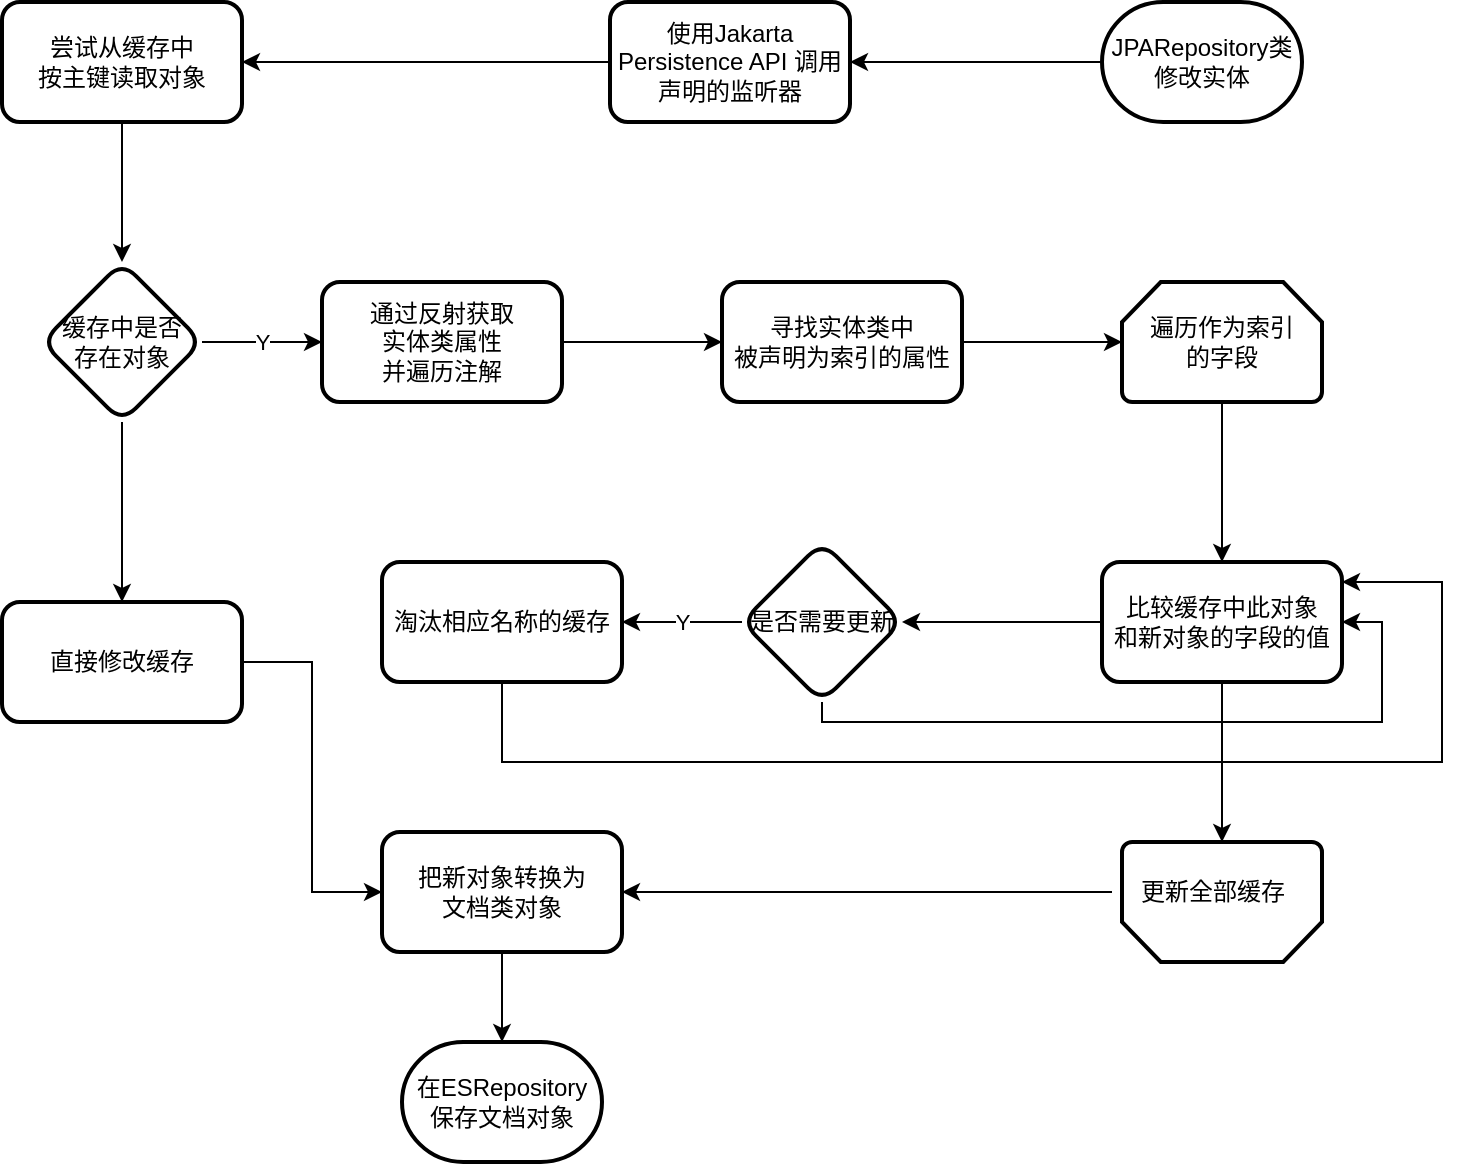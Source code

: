 <mxfile version="24.3.0" type="github">
  <diagram id="C5RBs43oDa-KdzZeNtuy" name="Page-1">
    <mxGraphModel dx="1235" dy="719" grid="1" gridSize="10" guides="1" tooltips="1" connect="1" arrows="1" fold="1" page="1" pageScale="1" pageWidth="827" pageHeight="1169" math="0" shadow="0">
      <root>
        <mxCell id="WIyWlLk6GJQsqaUBKTNV-0" />
        <mxCell id="WIyWlLk6GJQsqaUBKTNV-1" parent="WIyWlLk6GJQsqaUBKTNV-0" />
        <mxCell id="5q6X3M7gHuBflBp6HsSv-2" value="" style="edgeStyle=orthogonalEdgeStyle;rounded=0;orthogonalLoop=1;jettySize=auto;html=1;" edge="1" parent="WIyWlLk6GJQsqaUBKTNV-1" source="5q6X3M7gHuBflBp6HsSv-0" target="5q6X3M7gHuBflBp6HsSv-1">
          <mxGeometry relative="1" as="geometry" />
        </mxCell>
        <mxCell id="5q6X3M7gHuBflBp6HsSv-0" value="JPARepository类&lt;div&gt;修改实体&lt;/div&gt;" style="strokeWidth=2;html=1;shape=mxgraph.flowchart.terminator;whiteSpace=wrap;" vertex="1" parent="WIyWlLk6GJQsqaUBKTNV-1">
          <mxGeometry x="660" y="360" width="100" height="60" as="geometry" />
        </mxCell>
        <mxCell id="5q6X3M7gHuBflBp6HsSv-4" value="" style="edgeStyle=orthogonalEdgeStyle;rounded=0;orthogonalLoop=1;jettySize=auto;html=1;" edge="1" parent="WIyWlLk6GJQsqaUBKTNV-1" source="5q6X3M7gHuBflBp6HsSv-1" target="5q6X3M7gHuBflBp6HsSv-3">
          <mxGeometry relative="1" as="geometry" />
        </mxCell>
        <mxCell id="5q6X3M7gHuBflBp6HsSv-1" value="使用Jakarta Persistence API 调用声明的监听器" style="rounded=1;whiteSpace=wrap;html=1;strokeWidth=2;" vertex="1" parent="WIyWlLk6GJQsqaUBKTNV-1">
          <mxGeometry x="414" y="360" width="120" height="60" as="geometry" />
        </mxCell>
        <mxCell id="5q6X3M7gHuBflBp6HsSv-6" value="" style="edgeStyle=orthogonalEdgeStyle;rounded=0;orthogonalLoop=1;jettySize=auto;html=1;" edge="1" parent="WIyWlLk6GJQsqaUBKTNV-1" source="5q6X3M7gHuBflBp6HsSv-3" target="5q6X3M7gHuBflBp6HsSv-5">
          <mxGeometry relative="1" as="geometry" />
        </mxCell>
        <mxCell id="5q6X3M7gHuBflBp6HsSv-3" value="尝试从缓存中&lt;div&gt;按主键读取对象&lt;/div&gt;" style="rounded=1;whiteSpace=wrap;html=1;strokeWidth=2;" vertex="1" parent="WIyWlLk6GJQsqaUBKTNV-1">
          <mxGeometry x="110" y="360" width="120" height="60" as="geometry" />
        </mxCell>
        <mxCell id="5q6X3M7gHuBflBp6HsSv-8" value="Y" style="edgeStyle=orthogonalEdgeStyle;rounded=0;orthogonalLoop=1;jettySize=auto;html=1;" edge="1" parent="WIyWlLk6GJQsqaUBKTNV-1" source="5q6X3M7gHuBflBp6HsSv-5" target="5q6X3M7gHuBflBp6HsSv-7">
          <mxGeometry relative="1" as="geometry" />
        </mxCell>
        <mxCell id="5q6X3M7gHuBflBp6HsSv-10" value="" style="edgeStyle=orthogonalEdgeStyle;rounded=0;orthogonalLoop=1;jettySize=auto;html=1;" edge="1" parent="WIyWlLk6GJQsqaUBKTNV-1" source="5q6X3M7gHuBflBp6HsSv-5" target="5q6X3M7gHuBflBp6HsSv-9">
          <mxGeometry relative="1" as="geometry" />
        </mxCell>
        <mxCell id="5q6X3M7gHuBflBp6HsSv-5" value="缓存中是否&lt;div&gt;存在对象&lt;/div&gt;" style="rhombus;whiteSpace=wrap;html=1;rounded=1;strokeWidth=2;" vertex="1" parent="WIyWlLk6GJQsqaUBKTNV-1">
          <mxGeometry x="130" y="490" width="80" height="80" as="geometry" />
        </mxCell>
        <mxCell id="5q6X3M7gHuBflBp6HsSv-12" value="" style="edgeStyle=orthogonalEdgeStyle;rounded=0;orthogonalLoop=1;jettySize=auto;html=1;" edge="1" parent="WIyWlLk6GJQsqaUBKTNV-1" source="5q6X3M7gHuBflBp6HsSv-7" target="5q6X3M7gHuBflBp6HsSv-11">
          <mxGeometry relative="1" as="geometry" />
        </mxCell>
        <mxCell id="5q6X3M7gHuBflBp6HsSv-7" value="通过反射获取&lt;div&gt;实体类&lt;span style=&quot;background-color: initial;&quot;&gt;属性&lt;/span&gt;&lt;/div&gt;&lt;div&gt;&lt;span style=&quot;background-color: initial;&quot;&gt;并遍历注解&lt;/span&gt;&lt;/div&gt;" style="whiteSpace=wrap;html=1;rounded=1;strokeWidth=2;" vertex="1" parent="WIyWlLk6GJQsqaUBKTNV-1">
          <mxGeometry x="270" y="500" width="120" height="60" as="geometry" />
        </mxCell>
        <mxCell id="5q6X3M7gHuBflBp6HsSv-32" style="edgeStyle=orthogonalEdgeStyle;rounded=0;orthogonalLoop=1;jettySize=auto;html=1;entryX=0;entryY=0.5;entryDx=0;entryDy=0;" edge="1" parent="WIyWlLk6GJQsqaUBKTNV-1" source="5q6X3M7gHuBflBp6HsSv-9" target="5q6X3M7gHuBflBp6HsSv-31">
          <mxGeometry relative="1" as="geometry" />
        </mxCell>
        <mxCell id="5q6X3M7gHuBflBp6HsSv-9" value="直接修改缓存" style="rounded=1;whiteSpace=wrap;html=1;strokeWidth=2;" vertex="1" parent="WIyWlLk6GJQsqaUBKTNV-1">
          <mxGeometry x="110" y="660" width="120" height="60" as="geometry" />
        </mxCell>
        <mxCell id="5q6X3M7gHuBflBp6HsSv-16" value="" style="edgeStyle=orthogonalEdgeStyle;rounded=0;orthogonalLoop=1;jettySize=auto;html=1;" edge="1" parent="WIyWlLk6GJQsqaUBKTNV-1" source="5q6X3M7gHuBflBp6HsSv-11" target="5q6X3M7gHuBflBp6HsSv-15">
          <mxGeometry relative="1" as="geometry" />
        </mxCell>
        <mxCell id="5q6X3M7gHuBflBp6HsSv-11" value="寻找实体类中&lt;div&gt;被声明为索引的属性&lt;/div&gt;" style="whiteSpace=wrap;html=1;rounded=1;strokeWidth=2;" vertex="1" parent="WIyWlLk6GJQsqaUBKTNV-1">
          <mxGeometry x="470" y="500" width="120" height="60" as="geometry" />
        </mxCell>
        <mxCell id="5q6X3M7gHuBflBp6HsSv-18" value="" style="edgeStyle=orthogonalEdgeStyle;rounded=0;orthogonalLoop=1;jettySize=auto;html=1;" edge="1" parent="WIyWlLk6GJQsqaUBKTNV-1" source="5q6X3M7gHuBflBp6HsSv-15" target="5q6X3M7gHuBflBp6HsSv-17">
          <mxGeometry relative="1" as="geometry" />
        </mxCell>
        <mxCell id="5q6X3M7gHuBflBp6HsSv-15" value="遍历作为索引&lt;div&gt;的字段&lt;/div&gt;" style="strokeWidth=2;html=1;shape=mxgraph.flowchart.loop_limit;whiteSpace=wrap;" vertex="1" parent="WIyWlLk6GJQsqaUBKTNV-1">
          <mxGeometry x="670" y="500" width="100" height="60" as="geometry" />
        </mxCell>
        <mxCell id="5q6X3M7gHuBflBp6HsSv-20" value="" style="edgeStyle=orthogonalEdgeStyle;rounded=0;orthogonalLoop=1;jettySize=auto;html=1;" edge="1" parent="WIyWlLk6GJQsqaUBKTNV-1" source="5q6X3M7gHuBflBp6HsSv-17" target="5q6X3M7gHuBflBp6HsSv-19">
          <mxGeometry relative="1" as="geometry" />
        </mxCell>
        <mxCell id="5q6X3M7gHuBflBp6HsSv-29" value="" style="edgeStyle=orthogonalEdgeStyle;rounded=0;orthogonalLoop=1;jettySize=auto;html=1;" edge="1" parent="WIyWlLk6GJQsqaUBKTNV-1" source="5q6X3M7gHuBflBp6HsSv-17" target="5q6X3M7gHuBflBp6HsSv-28">
          <mxGeometry relative="1" as="geometry" />
        </mxCell>
        <mxCell id="5q6X3M7gHuBflBp6HsSv-17" value="比较缓存中此对象&lt;div&gt;和新对象的字段的值&lt;/div&gt;" style="rounded=1;whiteSpace=wrap;html=1;strokeWidth=2;" vertex="1" parent="WIyWlLk6GJQsqaUBKTNV-1">
          <mxGeometry x="660" y="640" width="120" height="60" as="geometry" />
        </mxCell>
        <mxCell id="5q6X3M7gHuBflBp6HsSv-22" value="Y" style="edgeStyle=orthogonalEdgeStyle;rounded=0;orthogonalLoop=1;jettySize=auto;html=1;" edge="1" parent="WIyWlLk6GJQsqaUBKTNV-1" source="5q6X3M7gHuBflBp6HsSv-19" target="5q6X3M7gHuBflBp6HsSv-21">
          <mxGeometry relative="1" as="geometry" />
        </mxCell>
        <mxCell id="5q6X3M7gHuBflBp6HsSv-23" style="edgeStyle=orthogonalEdgeStyle;rounded=0;orthogonalLoop=1;jettySize=auto;html=1;entryX=1;entryY=0.5;entryDx=0;entryDy=0;" edge="1" parent="WIyWlLk6GJQsqaUBKTNV-1" source="5q6X3M7gHuBflBp6HsSv-19" target="5q6X3M7gHuBflBp6HsSv-17">
          <mxGeometry relative="1" as="geometry">
            <Array as="points">
              <mxPoint x="520" y="720" />
              <mxPoint x="800" y="720" />
              <mxPoint x="800" y="670" />
            </Array>
          </mxGeometry>
        </mxCell>
        <mxCell id="5q6X3M7gHuBflBp6HsSv-19" value="是否需要更新" style="rhombus;whiteSpace=wrap;html=1;rounded=1;strokeWidth=2;" vertex="1" parent="WIyWlLk6GJQsqaUBKTNV-1">
          <mxGeometry x="480" y="630" width="80" height="80" as="geometry" />
        </mxCell>
        <mxCell id="5q6X3M7gHuBflBp6HsSv-25" style="edgeStyle=orthogonalEdgeStyle;rounded=0;orthogonalLoop=1;jettySize=auto;html=1;" edge="1" parent="WIyWlLk6GJQsqaUBKTNV-1" source="5q6X3M7gHuBflBp6HsSv-21">
          <mxGeometry relative="1" as="geometry">
            <mxPoint x="780" y="650" as="targetPoint" />
            <Array as="points">
              <mxPoint x="360" y="740" />
              <mxPoint x="830" y="740" />
              <mxPoint x="830" y="650" />
            </Array>
          </mxGeometry>
        </mxCell>
        <mxCell id="5q6X3M7gHuBflBp6HsSv-21" value="淘汰相应名称的缓存" style="rounded=1;whiteSpace=wrap;html=1;strokeWidth=2;" vertex="1" parent="WIyWlLk6GJQsqaUBKTNV-1">
          <mxGeometry x="300" y="640" width="120" height="60" as="geometry" />
        </mxCell>
        <mxCell id="5q6X3M7gHuBflBp6HsSv-28" value="" style="strokeWidth=2;html=1;shape=mxgraph.flowchart.loop_limit;whiteSpace=wrap;rotation=-180;" vertex="1" parent="WIyWlLk6GJQsqaUBKTNV-1">
          <mxGeometry x="670" y="780" width="100" height="60" as="geometry" />
        </mxCell>
        <mxCell id="5q6X3M7gHuBflBp6HsSv-33" style="edgeStyle=orthogonalEdgeStyle;rounded=0;orthogonalLoop=1;jettySize=auto;html=1;" edge="1" parent="WIyWlLk6GJQsqaUBKTNV-1" source="5q6X3M7gHuBflBp6HsSv-30" target="5q6X3M7gHuBflBp6HsSv-31">
          <mxGeometry relative="1" as="geometry" />
        </mxCell>
        <mxCell id="5q6X3M7gHuBflBp6HsSv-30" value="更新全部缓存" style="text;html=1;align=center;verticalAlign=middle;resizable=0;points=[];autosize=1;strokeColor=none;fillColor=none;" vertex="1" parent="WIyWlLk6GJQsqaUBKTNV-1">
          <mxGeometry x="665" y="790" width="100" height="30" as="geometry" />
        </mxCell>
        <mxCell id="5q6X3M7gHuBflBp6HsSv-35" value="" style="edgeStyle=orthogonalEdgeStyle;rounded=0;orthogonalLoop=1;jettySize=auto;html=1;" edge="1" parent="WIyWlLk6GJQsqaUBKTNV-1" source="5q6X3M7gHuBflBp6HsSv-31" target="5q6X3M7gHuBflBp6HsSv-34">
          <mxGeometry relative="1" as="geometry" />
        </mxCell>
        <mxCell id="5q6X3M7gHuBflBp6HsSv-31" value="把新对象转换为&lt;div&gt;文档类对象&lt;/div&gt;" style="rounded=1;whiteSpace=wrap;html=1;strokeWidth=2;" vertex="1" parent="WIyWlLk6GJQsqaUBKTNV-1">
          <mxGeometry x="300" y="775" width="120" height="60" as="geometry" />
        </mxCell>
        <mxCell id="5q6X3M7gHuBflBp6HsSv-34" value="在ESRepository&lt;div&gt;保存文档对象&lt;/div&gt;" style="strokeWidth=2;html=1;shape=mxgraph.flowchart.terminator;whiteSpace=wrap;" vertex="1" parent="WIyWlLk6GJQsqaUBKTNV-1">
          <mxGeometry x="310" y="880" width="100" height="60" as="geometry" />
        </mxCell>
      </root>
    </mxGraphModel>
  </diagram>
</mxfile>
